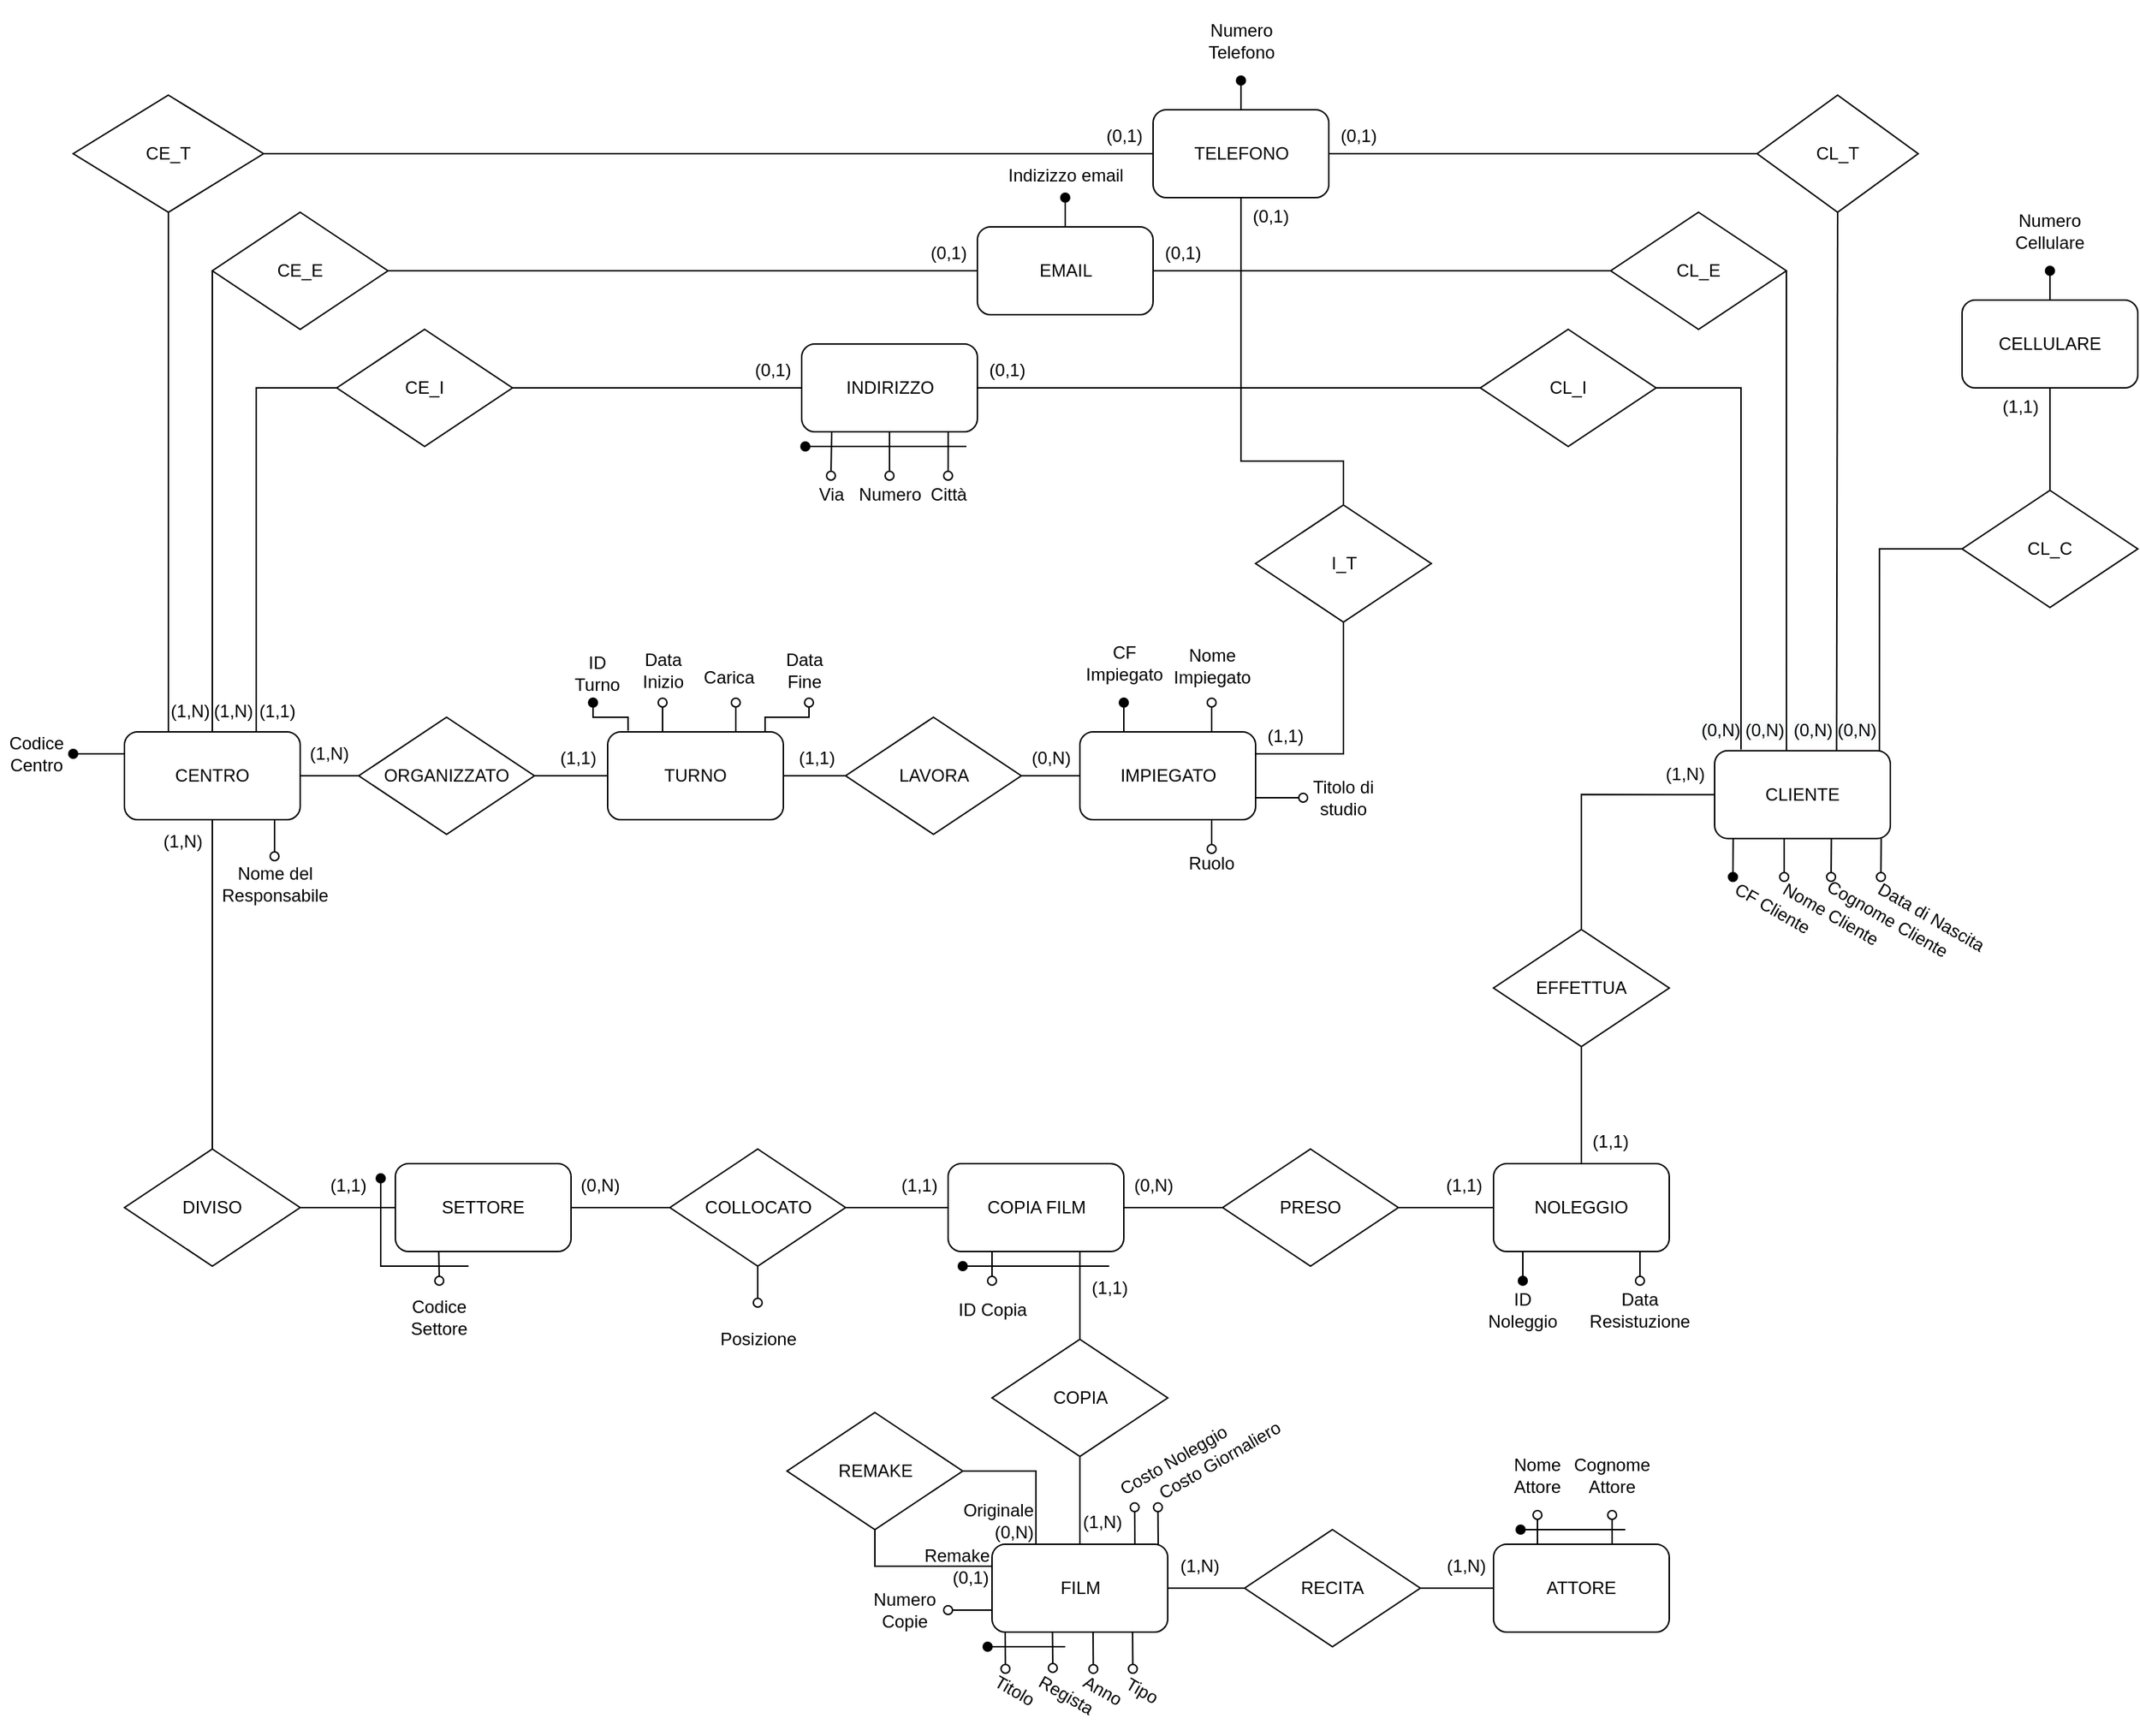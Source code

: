 <mxfile version="14.9.5" type="github">
  <diagram id="fKsL_EHjpqXyekMX0sga" name="Page-1">
    <mxGraphModel dx="599" dy="825" grid="1" gridSize="10" guides="1" tooltips="1" connect="1" arrows="1" fold="1" page="1" pageScale="1" pageWidth="827" pageHeight="1169" math="0" shadow="0">
      <root>
        <mxCell id="0" />
        <mxCell id="1" parent="0" />
        <mxCell id="8RtSeTxi8FzCTflUy7ZF-2" style="edgeStyle=orthogonalEdgeStyle;rounded=0;orthogonalLoop=1;jettySize=auto;html=1;startArrow=none;startFill=0;endArrow=none;endFill=0;targetPerimeterSpacing=0;" parent="1" source="8RtSeTxi8FzCTflUy7ZF-31" target="8RtSeTxi8FzCTflUy7ZF-4" edge="1">
          <mxGeometry relative="1" as="geometry" />
        </mxCell>
        <mxCell id="8RtSeTxi8FzCTflUy7ZF-3" style="edgeStyle=orthogonalEdgeStyle;rounded=0;orthogonalLoop=1;jettySize=auto;html=1;entryX=0;entryY=0.5;entryDx=0;entryDy=0;startArrow=none;startFill=0;endArrow=none;endFill=0;targetPerimeterSpacing=0;" parent="1" source="8RtSeTxi8FzCTflUy7ZF-4" target="8RtSeTxi8FzCTflUy7ZF-88" edge="1">
          <mxGeometry relative="1" as="geometry" />
        </mxCell>
        <mxCell id="8RtSeTxi8FzCTflUy7ZF-4" value="LAVORA" style="rhombus;whiteSpace=wrap;html=1;" parent="1" vertex="1">
          <mxGeometry x="1427.5" y="530" width="120" height="80" as="geometry" />
        </mxCell>
        <mxCell id="8RtSeTxi8FzCTflUy7ZF-5" style="edgeStyle=orthogonalEdgeStyle;rounded=0;orthogonalLoop=1;jettySize=auto;html=1;entryX=1;entryY=0.5;entryDx=0;entryDy=0;startArrow=none;startFill=0;endArrow=none;endFill=0;targetPerimeterSpacing=0;exitX=0;exitY=0.5;exitDx=0;exitDy=0;" parent="1" source="8RtSeTxi8FzCTflUy7ZF-6" target="8RtSeTxi8FzCTflUy7ZF-15" edge="1">
          <mxGeometry relative="1" as="geometry" />
        </mxCell>
        <mxCell id="8RtSeTxi8FzCTflUy7ZF-6" value="ORGANIZZATO" style="rhombus;whiteSpace=wrap;html=1;" parent="1" vertex="1">
          <mxGeometry x="1095" y="530" width="120" height="80" as="geometry" />
        </mxCell>
        <mxCell id="8RtSeTxi8FzCTflUy7ZF-7" style="edgeStyle=orthogonalEdgeStyle;rounded=0;orthogonalLoop=1;jettySize=auto;html=1;entryX=1;entryY=0.5;entryDx=0;entryDy=0;startArrow=none;startFill=0;endArrow=none;endFill=0;targetPerimeterSpacing=0;exitX=0;exitY=0.5;exitDx=0;exitDy=0;" parent="1" source="8RtSeTxi8FzCTflUy7ZF-31" target="8RtSeTxi8FzCTflUy7ZF-6" edge="1">
          <mxGeometry relative="1" as="geometry">
            <mxPoint x="1335" y="570" as="sourcePoint" />
            <mxPoint x="1255" y="569.64" as="targetPoint" />
          </mxGeometry>
        </mxCell>
        <mxCell id="8RtSeTxi8FzCTflUy7ZF-11" style="edgeStyle=orthogonalEdgeStyle;rounded=0;orthogonalLoop=1;jettySize=auto;html=1;entryX=0.5;entryY=1;entryDx=0;entryDy=0;endArrow=none;endFill=0;" parent="1" source="8RtSeTxi8FzCTflUy7ZF-13" target="8RtSeTxi8FzCTflUy7ZF-15" edge="1">
          <mxGeometry relative="1" as="geometry" />
        </mxCell>
        <mxCell id="8RtSeTxi8FzCTflUy7ZF-12" style="edgeStyle=orthogonalEdgeStyle;rounded=0;orthogonalLoop=1;jettySize=auto;html=1;entryX=0;entryY=0.5;entryDx=0;entryDy=0;endArrow=none;endFill=0;" parent="1" source="8RtSeTxi8FzCTflUy7ZF-13" target="8RtSeTxi8FzCTflUy7ZF-47" edge="1">
          <mxGeometry relative="1" as="geometry" />
        </mxCell>
        <mxCell id="8RtSeTxi8FzCTflUy7ZF-13" value="DIVISO" style="rhombus;whiteSpace=wrap;html=1;" parent="1" vertex="1">
          <mxGeometry x="935" y="825" width="120" height="80" as="geometry" />
        </mxCell>
        <mxCell id="8RtSeTxi8FzCTflUy7ZF-43" style="edgeStyle=orthogonalEdgeStyle;rounded=0;orthogonalLoop=1;jettySize=auto;html=1;entryX=1;entryY=0.5;entryDx=0;entryDy=0;endArrow=none;endFill=0;exitX=0;exitY=0.5;exitDx=0;exitDy=0;" parent="1" source="8RtSeTxi8FzCTflUy7ZF-69" target="8RtSeTxi8FzCTflUy7ZF-47" edge="1">
          <mxGeometry relative="1" as="geometry" />
        </mxCell>
        <mxCell id="8RtSeTxi8FzCTflUy7ZF-44" style="edgeStyle=orthogonalEdgeStyle;rounded=0;orthogonalLoop=1;jettySize=auto;html=1;entryX=0;entryY=0.5;entryDx=0;entryDy=0;endArrow=none;endFill=0;exitX=1;exitY=0.5;exitDx=0;exitDy=0;" parent="1" source="8RtSeTxi8FzCTflUy7ZF-69" target="8RtSeTxi8FzCTflUy7ZF-61" edge="1">
          <mxGeometry relative="1" as="geometry" />
        </mxCell>
        <mxCell id="8RtSeTxi8FzCTflUy7ZF-45" value="" style="group" parent="1" vertex="1" connectable="0">
          <mxGeometry x="1067.5" y="835" width="212.5" height="130" as="geometry" />
        </mxCell>
        <mxCell id="8RtSeTxi8FzCTflUy7ZF-46" value="" style="group" parent="8RtSeTxi8FzCTflUy7ZF-45" vertex="1" connectable="0">
          <mxGeometry width="172.5" height="130" as="geometry" />
        </mxCell>
        <mxCell id="8RtSeTxi8FzCTflUy7ZF-47" value="SETTORE" style="rounded=1;whiteSpace=wrap;html=1;" parent="8RtSeTxi8FzCTflUy7ZF-46" vertex="1">
          <mxGeometry x="52.5" width="120" height="60" as="geometry" />
        </mxCell>
        <mxCell id="8RtSeTxi8FzCTflUy7ZF-48" value="Codice&lt;br&gt;Settore" style="text;html=1;strokeColor=none;fillColor=none;align=center;verticalAlign=middle;whiteSpace=wrap;rounded=0;rotation=0;" parent="8RtSeTxi8FzCTflUy7ZF-46" vertex="1">
          <mxGeometry x="52.5" y="80" width="60" height="50" as="geometry" />
        </mxCell>
        <mxCell id="8RtSeTxi8FzCTflUy7ZF-49" style="rounded=0;orthogonalLoop=1;jettySize=auto;html=1;startArrow=oval;startFill=0;endArrow=none;endFill=0;exitX=0.5;exitY=0;exitDx=0;exitDy=0;entryX=0.25;entryY=0;entryDx=0;entryDy=0;sourcePerimeterSpacing=0;" parent="8RtSeTxi8FzCTflUy7ZF-46" source="8RtSeTxi8FzCTflUy7ZF-48" edge="1">
          <mxGeometry relative="1" as="geometry">
            <mxPoint x="82.16" y="80" as="sourcePoint" />
            <mxPoint x="82.16" y="60" as="targetPoint" />
          </mxGeometry>
        </mxCell>
        <mxCell id="8RtSeTxi8FzCTflUy7ZF-50" style="rounded=0;orthogonalLoop=1;jettySize=auto;html=1;startArrow=oval;startFill=1;endArrow=none;endFill=0;edgeStyle=orthogonalEdgeStyle;" parent="8RtSeTxi8FzCTflUy7ZF-46" edge="1">
          <mxGeometry relative="1" as="geometry">
            <mxPoint x="102.5" y="70" as="targetPoint" />
            <mxPoint x="42.5" y="10" as="sourcePoint" />
            <Array as="points">
              <mxPoint x="42.5" y="70" />
              <mxPoint x="102.5" y="70" />
            </Array>
          </mxGeometry>
        </mxCell>
        <mxCell id="8RtSeTxi8FzCTflUy7ZF-51" value="(1,1)" style="text;html=1;strokeColor=none;fillColor=none;align=center;verticalAlign=middle;whiteSpace=wrap;rounded=0;" parent="8RtSeTxi8FzCTflUy7ZF-46" vertex="1">
          <mxGeometry width="40" height="30" as="geometry" />
        </mxCell>
        <mxCell id="8RtSeTxi8FzCTflUy7ZF-52" value="(0,N)" style="text;html=1;strokeColor=none;fillColor=none;align=center;verticalAlign=middle;whiteSpace=wrap;rounded=0;" parent="8RtSeTxi8FzCTflUy7ZF-45" vertex="1">
          <mxGeometry x="172.5" width="40" height="30" as="geometry" />
        </mxCell>
        <mxCell id="8RtSeTxi8FzCTflUy7ZF-53" style="edgeStyle=orthogonalEdgeStyle;rounded=0;orthogonalLoop=1;jettySize=auto;html=1;entryX=0.5;entryY=1;entryDx=0;entryDy=0;startArrow=none;startFill=0;endArrow=none;endFill=0;exitX=0.5;exitY=0;exitDx=0;exitDy=0;" parent="1" source="8RtSeTxi8FzCTflUy7ZF-98" target="8RtSeTxi8FzCTflUy7ZF-55" edge="1">
          <mxGeometry relative="1" as="geometry" />
        </mxCell>
        <mxCell id="8RtSeTxi8FzCTflUy7ZF-54" style="edgeStyle=orthogonalEdgeStyle;rounded=0;orthogonalLoop=1;jettySize=auto;html=1;entryX=0.75;entryY=1;entryDx=0;entryDy=0;startArrow=none;startFill=0;endArrow=none;endFill=0;exitX=0.5;exitY=0;exitDx=0;exitDy=0;" parent="1" source="8RtSeTxi8FzCTflUy7ZF-55" target="8RtSeTxi8FzCTflUy7ZF-61" edge="1">
          <mxGeometry relative="1" as="geometry" />
        </mxCell>
        <mxCell id="8RtSeTxi8FzCTflUy7ZF-55" value="COPIA" style="rhombus;whiteSpace=wrap;html=1;" parent="1" vertex="1">
          <mxGeometry x="1527.5" y="955" width="120" height="80" as="geometry" />
        </mxCell>
        <mxCell id="8RtSeTxi8FzCTflUy7ZF-56" style="edgeStyle=orthogonalEdgeStyle;rounded=0;orthogonalLoop=1;jettySize=auto;html=1;entryX=0.25;entryY=0;entryDx=0;entryDy=0;startArrow=none;startFill=0;endArrow=none;endFill=0;exitX=1;exitY=0.5;exitDx=0;exitDy=0;" parent="1" source="8RtSeTxi8FzCTflUy7ZF-58" target="8RtSeTxi8FzCTflUy7ZF-98" edge="1">
          <mxGeometry relative="1" as="geometry" />
        </mxCell>
        <mxCell id="8RtSeTxi8FzCTflUy7ZF-57" style="edgeStyle=orthogonalEdgeStyle;rounded=0;orthogonalLoop=1;jettySize=auto;html=1;entryX=0;entryY=0.25;entryDx=0;entryDy=0;startArrow=none;startFill=0;endArrow=none;endFill=0;exitX=0.5;exitY=1;exitDx=0;exitDy=0;" parent="1" source="8RtSeTxi8FzCTflUy7ZF-58" target="8RtSeTxi8FzCTflUy7ZF-98" edge="1">
          <mxGeometry relative="1" as="geometry" />
        </mxCell>
        <mxCell id="8RtSeTxi8FzCTflUy7ZF-58" value="REMAKE" style="rhombus;whiteSpace=wrap;html=1;" parent="1" vertex="1">
          <mxGeometry x="1387.5" y="1005" width="120" height="80" as="geometry" />
        </mxCell>
        <mxCell id="8RtSeTxi8FzCTflUy7ZF-59" style="edgeStyle=orthogonalEdgeStyle;rounded=0;orthogonalLoop=1;jettySize=auto;html=1;entryX=1;entryY=0.5;entryDx=0;entryDy=0;endArrow=none;endFill=0;exitX=0;exitY=0.5;exitDx=0;exitDy=0;" parent="1" source="8RtSeTxi8FzCTflUy7ZF-75" target="8RtSeTxi8FzCTflUy7ZF-61" edge="1">
          <mxGeometry relative="1" as="geometry">
            <mxPoint x="1617.5" y="865" as="targetPoint" />
          </mxGeometry>
        </mxCell>
        <mxCell id="8RtSeTxi8FzCTflUy7ZF-60" value="" style="group" parent="1" vertex="1" connectable="0">
          <mxGeometry x="1457.5" y="835" width="200" height="120" as="geometry" />
        </mxCell>
        <mxCell id="8RtSeTxi8FzCTflUy7ZF-61" value="COPIA FILM" style="rounded=1;whiteSpace=wrap;html=1;" parent="8RtSeTxi8FzCTflUy7ZF-60" vertex="1">
          <mxGeometry x="40" width="120" height="60" as="geometry" />
        </mxCell>
        <mxCell id="8RtSeTxi8FzCTflUy7ZF-62" value="ID Copia" style="text;html=1;strokeColor=none;fillColor=none;align=center;verticalAlign=middle;whiteSpace=wrap;rounded=0;rotation=0;" parent="8RtSeTxi8FzCTflUy7ZF-60" vertex="1">
          <mxGeometry x="40" y="80" width="60" height="40" as="geometry" />
        </mxCell>
        <mxCell id="8RtSeTxi8FzCTflUy7ZF-63" style="rounded=0;orthogonalLoop=1;jettySize=auto;html=1;startArrow=oval;startFill=0;endArrow=none;endFill=0;exitX=0.5;exitY=0;exitDx=0;exitDy=0;sourcePerimeterSpacing=0;entryX=0.25;entryY=1;entryDx=0;entryDy=0;" parent="8RtSeTxi8FzCTflUy7ZF-60" source="8RtSeTxi8FzCTflUy7ZF-62" target="8RtSeTxi8FzCTflUy7ZF-61" edge="1">
          <mxGeometry relative="1" as="geometry">
            <mxPoint x="-190.34" y="280" as="sourcePoint" />
            <mxPoint x="100" y="70" as="targetPoint" />
          </mxGeometry>
        </mxCell>
        <mxCell id="8RtSeTxi8FzCTflUy7ZF-64" value="" style="endArrow=none;html=1;startArrow=oval;startFill=1;" parent="8RtSeTxi8FzCTflUy7ZF-60" edge="1">
          <mxGeometry width="50" height="50" relative="1" as="geometry">
            <mxPoint x="50" y="70" as="sourcePoint" />
            <mxPoint x="150" y="70" as="targetPoint" />
          </mxGeometry>
        </mxCell>
        <mxCell id="8RtSeTxi8FzCTflUy7ZF-65" value="(1,1)" style="text;html=1;strokeColor=none;fillColor=none;align=center;verticalAlign=middle;whiteSpace=wrap;rounded=0;" parent="8RtSeTxi8FzCTflUy7ZF-60" vertex="1">
          <mxGeometry x="130" y="70" width="40" height="30" as="geometry" />
        </mxCell>
        <mxCell id="8RtSeTxi8FzCTflUy7ZF-66" value="(1,1)" style="text;html=1;strokeColor=none;fillColor=none;align=center;verticalAlign=middle;whiteSpace=wrap;rounded=0;" parent="8RtSeTxi8FzCTflUy7ZF-60" vertex="1">
          <mxGeometry width="40" height="30" as="geometry" />
        </mxCell>
        <mxCell id="8RtSeTxi8FzCTflUy7ZF-67" value="(0,N)" style="text;html=1;strokeColor=none;fillColor=none;align=center;verticalAlign=middle;whiteSpace=wrap;rounded=0;" parent="8RtSeTxi8FzCTflUy7ZF-60" vertex="1">
          <mxGeometry x="160" width="40" height="30" as="geometry" />
        </mxCell>
        <mxCell id="8RtSeTxi8FzCTflUy7ZF-74" style="edgeStyle=none;rounded=0;orthogonalLoop=1;jettySize=auto;html=1;entryX=0;entryY=0.5;entryDx=0;entryDy=0;startArrow=none;startFill=0;endArrow=none;endFill=0;fillColor=#000000;exitX=1;exitY=0.5;exitDx=0;exitDy=0;" parent="1" source="8RtSeTxi8FzCTflUy7ZF-75" edge="1">
          <mxGeometry relative="1" as="geometry">
            <mxPoint x="1805" y="865" as="sourcePoint" />
            <mxPoint x="1870" y="865" as="targetPoint" />
          </mxGeometry>
        </mxCell>
        <mxCell id="8RtSeTxi8FzCTflUy7ZF-75" value="PRESO" style="rhombus;whiteSpace=wrap;html=1;" parent="1" vertex="1">
          <mxGeometry x="1685" y="825" width="120" height="80" as="geometry" />
        </mxCell>
        <mxCell id="8RtSeTxi8FzCTflUy7ZF-77" value="" style="group" parent="1" vertex="1" connectable="0">
          <mxGeometry x="1547.5" y="465" width="260" height="180" as="geometry" />
        </mxCell>
        <mxCell id="8RtSeTxi8FzCTflUy7ZF-78" value="(0,N)" style="text;html=1;strokeColor=none;fillColor=none;align=center;verticalAlign=middle;whiteSpace=wrap;rounded=0;" parent="8RtSeTxi8FzCTflUy7ZF-77" vertex="1">
          <mxGeometry y="80" width="40" height="25" as="geometry" />
        </mxCell>
        <mxCell id="8RtSeTxi8FzCTflUy7ZF-80" style="rounded=0;orthogonalLoop=1;jettySize=auto;html=1;entryX=0.75;entryY=0;entryDx=0;entryDy=0;startArrow=oval;startFill=1;endArrow=none;endFill=0;exitX=0.5;exitY=1;exitDx=0;exitDy=0;" parent="8RtSeTxi8FzCTflUy7ZF-77" source="8RtSeTxi8FzCTflUy7ZF-81" edge="1">
          <mxGeometry x="-73" as="geometry">
            <mxPoint x="70" y="75" as="targetPoint" />
          </mxGeometry>
        </mxCell>
        <mxCell id="8RtSeTxi8FzCTflUy7ZF-81" value="CF&lt;br&gt;Impiegato" style="text;html=1;strokeColor=none;fillColor=none;align=center;verticalAlign=middle;whiteSpace=wrap;rounded=0;labelPosition=center;verticalLabelPosition=middle;rotation=0;direction=east;" parent="8RtSeTxi8FzCTflUy7ZF-77" vertex="1">
          <mxGeometry x="40" width="60" height="55" as="geometry" />
        </mxCell>
        <mxCell id="8RtSeTxi8FzCTflUy7ZF-82" style="rounded=0;orthogonalLoop=1;jettySize=auto;html=1;startArrow=oval;startFill=0;endArrow=none;endFill=0;exitX=0.5;exitY=1;exitDx=0;exitDy=0;entryX=0.25;entryY=0;entryDx=0;entryDy=0;targetPerimeterSpacing=0;" parent="8RtSeTxi8FzCTflUy7ZF-77" source="8RtSeTxi8FzCTflUy7ZF-83" edge="1">
          <mxGeometry x="-73" as="geometry">
            <mxPoint x="145" y="-15.48" as="sourcePoint" />
            <mxPoint x="130" y="75" as="targetPoint" />
          </mxGeometry>
        </mxCell>
        <mxCell id="8RtSeTxi8FzCTflUy7ZF-83" value="Nome&lt;br&gt;Impiegato" style="text;html=1;strokeColor=none;fillColor=none;align=center;verticalAlign=middle;whiteSpace=wrap;rounded=0;rotation=0;" parent="8RtSeTxi8FzCTflUy7ZF-77" vertex="1">
          <mxGeometry x="100" y="5" width="60" height="50" as="geometry" />
        </mxCell>
        <mxCell id="8RtSeTxi8FzCTflUy7ZF-84" value="Titolo di&lt;br&gt;studio" style="text;html=1;strokeColor=none;fillColor=none;align=center;verticalAlign=middle;whiteSpace=wrap;rounded=0;rotation=0;" parent="8RtSeTxi8FzCTflUy7ZF-77" vertex="1">
          <mxGeometry x="192.5" y="100" width="55" height="40" as="geometry" />
        </mxCell>
        <mxCell id="8RtSeTxi8FzCTflUy7ZF-87" style="rounded=0;orthogonalLoop=1;jettySize=auto;html=1;startArrow=oval;startFill=0;endArrow=none;endFill=0;exitX=0;exitY=0.5;exitDx=0;exitDy=0;entryX=1;entryY=0.75;entryDx=0;entryDy=0;" parent="8RtSeTxi8FzCTflUy7ZF-77" source="8RtSeTxi8FzCTflUy7ZF-84" target="8RtSeTxi8FzCTflUy7ZF-88" edge="1">
          <mxGeometry x="-73" as="geometry">
            <mxPoint x="335" y="28" as="sourcePoint" />
            <mxPoint x="160" y="90" as="targetPoint" />
          </mxGeometry>
        </mxCell>
        <mxCell id="8RtSeTxi8FzCTflUy7ZF-88" value="IMPIEGATO" style="rounded=1;whiteSpace=wrap;html=1;" parent="8RtSeTxi8FzCTflUy7ZF-77" vertex="1">
          <mxGeometry x="40" y="75" width="120" height="60" as="geometry" />
        </mxCell>
        <mxCell id="8RtSeTxi8FzCTflUy7ZF-89" value="Ruolo" style="text;html=1;strokeColor=none;fillColor=none;align=center;verticalAlign=middle;whiteSpace=wrap;rounded=0;rotation=0;" parent="8RtSeTxi8FzCTflUy7ZF-77" vertex="1">
          <mxGeometry x="113.75" y="150" width="32.5" height="30" as="geometry" />
        </mxCell>
        <mxCell id="8RtSeTxi8FzCTflUy7ZF-90" style="rounded=0;orthogonalLoop=1;jettySize=auto;html=1;startArrow=none;startFill=0;endArrow=oval;endFill=0;exitX=0.5;exitY=1;exitDx=0;exitDy=0;entryX=0.25;entryY=0;entryDx=0;entryDy=0;targetPerimeterSpacing=0;" parent="8RtSeTxi8FzCTflUy7ZF-77" edge="1">
          <mxGeometry x="-73" y="80" as="geometry">
            <mxPoint x="130" y="135" as="sourcePoint" />
            <mxPoint x="130" y="155" as="targetPoint" />
          </mxGeometry>
        </mxCell>
        <mxCell id="8RtSeTxi8FzCTflUy7ZF-160" style="edgeStyle=orthogonalEdgeStyle;rounded=0;orthogonalLoop=1;jettySize=auto;html=1;entryX=0;entryY=0.5;entryDx=0;entryDy=0;endArrow=none;endFill=0;" parent="1" source="8RtSeTxi8FzCTflUy7ZF-98" target="8RtSeTxi8FzCTflUy7ZF-159" edge="1">
          <mxGeometry relative="1" as="geometry" />
        </mxCell>
        <mxCell id="8RtSeTxi8FzCTflUy7ZF-98" value="FILM" style="rounded=1;whiteSpace=wrap;html=1;" parent="1" vertex="1">
          <mxGeometry x="1527.5" y="1095" width="120" height="60" as="geometry" />
        </mxCell>
        <mxCell id="8RtSeTxi8FzCTflUy7ZF-99" value="(1,N)" style="text;html=1;strokeColor=none;fillColor=none;align=center;verticalAlign=middle;whiteSpace=wrap;rounded=0;" parent="1" vertex="1">
          <mxGeometry x="1587.5" y="1065" width="30" height="30" as="geometry" />
        </mxCell>
        <mxCell id="8RtSeTxi8FzCTflUy7ZF-100" value="" style="group;align=right;" parent="1" vertex="1" connectable="0">
          <mxGeometry x="1467.5" y="1095" width="60" height="30" as="geometry" />
        </mxCell>
        <mxCell id="8RtSeTxi8FzCTflUy7ZF-101" value="Remake" style="text;html=1;strokeColor=none;fillColor=none;align=right;verticalAlign=middle;whiteSpace=wrap;rounded=0;spacing=2;horizontal=1;spacingTop=0;" parent="8RtSeTxi8FzCTflUy7ZF-100" vertex="1">
          <mxGeometry width="60" height="15" as="geometry" />
        </mxCell>
        <mxCell id="8RtSeTxi8FzCTflUy7ZF-102" value="(0,1)" style="text;html=1;strokeColor=none;fillColor=none;align=center;verticalAlign=middle;whiteSpace=wrap;rounded=0;" parent="8RtSeTxi8FzCTflUy7ZF-100" vertex="1">
          <mxGeometry x="30" y="15" width="30" height="15" as="geometry" />
        </mxCell>
        <mxCell id="8RtSeTxi8FzCTflUy7ZF-103" value="Originale&lt;br&gt;(0,N)" style="text;html=1;strokeColor=none;fillColor=none;align=right;verticalAlign=middle;whiteSpace=wrap;rounded=0;spacing=2;horizontal=1;spacingTop=0;" parent="1" vertex="1">
          <mxGeometry x="1497.5" y="1062.5" width="60" height="32.5" as="geometry" />
        </mxCell>
        <mxCell id="8RtSeTxi8FzCTflUy7ZF-104" value="Titolo" style="text;html=1;strokeColor=none;fillColor=none;align=center;verticalAlign=middle;whiteSpace=wrap;rounded=0;rotation=30;" parent="1" vertex="1">
          <mxGeometry x="1517.5" y="1185" width="50" height="20" as="geometry" />
        </mxCell>
        <mxCell id="8RtSeTxi8FzCTflUy7ZF-105" style="rounded=0;orthogonalLoop=1;jettySize=auto;html=1;startArrow=oval;startFill=0;endArrow=none;endFill=0;exitX=0.25;exitY=0;exitDx=0;exitDy=0;sourcePerimeterSpacing=0;edgeStyle=orthogonalEdgeStyle;entryX=0.075;entryY=0.998;entryDx=0;entryDy=0;entryPerimeter=0;" parent="1" source="8RtSeTxi8FzCTflUy7ZF-104" target="8RtSeTxi8FzCTflUy7ZF-98" edge="1">
          <mxGeometry x="-510" y="-75" as="geometry">
            <mxPoint x="-439.97" y="103.17" as="sourcePoint" />
            <mxPoint x="-440" y="78.66" as="targetPoint" />
          </mxGeometry>
        </mxCell>
        <mxCell id="8RtSeTxi8FzCTflUy7ZF-106" style="rounded=0;orthogonalLoop=1;jettySize=auto;html=1;startArrow=oval;startFill=0;endArrow=none;endFill=0;exitX=0.25;exitY=0;exitDx=0;exitDy=0;sourcePerimeterSpacing=0;edgeStyle=orthogonalEdgeStyle;entryX=0.344;entryY=1.007;entryDx=0;entryDy=0;entryPerimeter=0;" parent="1" target="8RtSeTxi8FzCTflUy7ZF-98" edge="1">
          <mxGeometry x="-510" y="-75" as="geometry">
            <mxPoint x="1569.015" y="1179.514" as="sourcePoint" />
            <mxPoint x="-410" y="78.66" as="targetPoint" />
          </mxGeometry>
        </mxCell>
        <mxCell id="8RtSeTxi8FzCTflUy7ZF-107" value="" style="endArrow=none;html=1;startArrow=oval;startFill=1;" parent="1" edge="1">
          <mxGeometry x="-510" y="-75" width="50" height="50" as="geometry">
            <mxPoint x="1524.5" y="1165" as="sourcePoint" />
            <mxPoint x="1577.5" y="1165" as="targetPoint" />
          </mxGeometry>
        </mxCell>
        <mxCell id="8RtSeTxi8FzCTflUy7ZF-108" value="Anno" style="text;html=1;strokeColor=none;fillColor=none;align=center;verticalAlign=middle;whiteSpace=wrap;rounded=0;rotation=30;" parent="1" vertex="1">
          <mxGeometry x="1577.5" y="1185.12" width="50" height="20" as="geometry" />
        </mxCell>
        <mxCell id="8RtSeTxi8FzCTflUy7ZF-109" style="rounded=0;orthogonalLoop=1;jettySize=auto;html=1;startArrow=oval;startFill=0;endArrow=none;endFill=0;exitX=0.25;exitY=0;exitDx=0;exitDy=0;sourcePerimeterSpacing=0;edgeStyle=orthogonalEdgeStyle;entryX=0.075;entryY=0.998;entryDx=0;entryDy=0;entryPerimeter=0;" parent="1" source="8RtSeTxi8FzCTflUy7ZF-108" edge="1">
          <mxGeometry x="-510" y="-75" as="geometry">
            <mxPoint x="-379.97" y="103.29" as="sourcePoint" />
            <mxPoint x="1596.5" y="1155" as="targetPoint" />
          </mxGeometry>
        </mxCell>
        <mxCell id="8RtSeTxi8FzCTflUy7ZF-110" value="Tipo" style="text;html=1;strokeColor=none;fillColor=none;align=center;verticalAlign=middle;whiteSpace=wrap;rounded=0;rotation=30;" parent="1" vertex="1">
          <mxGeometry x="1604.5" y="1185" width="50" height="20" as="geometry" />
        </mxCell>
        <mxCell id="8RtSeTxi8FzCTflUy7ZF-111" style="rounded=0;orthogonalLoop=1;jettySize=auto;html=1;startArrow=oval;startFill=0;endArrow=none;endFill=0;exitX=0.25;exitY=0;exitDx=0;exitDy=0;sourcePerimeterSpacing=0;edgeStyle=orthogonalEdgeStyle;entryX=0.075;entryY=0.998;entryDx=0;entryDy=0;entryPerimeter=0;" parent="1" source="8RtSeTxi8FzCTflUy7ZF-110" edge="1">
          <mxGeometry x="-510" y="-75" as="geometry">
            <mxPoint x="-352.97" y="103.17" as="sourcePoint" />
            <mxPoint x="1623.5" y="1154.88" as="targetPoint" />
          </mxGeometry>
        </mxCell>
        <mxCell id="8RtSeTxi8FzCTflUy7ZF-112" value="(1,N)" style="text;html=1;strokeColor=none;fillColor=none;align=center;verticalAlign=middle;whiteSpace=wrap;rounded=0;" parent="1" vertex="1">
          <mxGeometry x="1657.5" y="1100" width="23" height="20" as="geometry" />
        </mxCell>
        <mxCell id="8RtSeTxi8FzCTflUy7ZF-113" value="Costo Noleggio" style="text;html=1;strokeColor=none;fillColor=none;align=center;verticalAlign=middle;whiteSpace=wrap;rounded=0;rotation=330;" parent="1" vertex="1">
          <mxGeometry x="1607.5" y="1027.5" width="87" height="20" as="geometry" />
        </mxCell>
        <mxCell id="8RtSeTxi8FzCTflUy7ZF-114" value="Costo Giornaliero" style="text;html=1;strokeColor=none;fillColor=none;align=center;verticalAlign=middle;whiteSpace=wrap;rounded=0;rotation=330;" parent="1" vertex="1">
          <mxGeometry x="1627.5" y="1027.5" width="110" height="20" as="geometry" />
        </mxCell>
        <mxCell id="8RtSeTxi8FzCTflUy7ZF-115" style="rounded=0;orthogonalLoop=1;jettySize=auto;html=1;startArrow=none;startFill=0;endArrow=oval;endFill=0;exitX=0.25;exitY=0;exitDx=0;exitDy=0;sourcePerimeterSpacing=0;edgeStyle=orthogonalEdgeStyle;entryX=0.075;entryY=0.998;entryDx=0;entryDy=0;entryPerimeter=0;" parent="1" edge="1">
          <mxGeometry x="-510" y="-75" as="geometry">
            <mxPoint x="1625.075" y="1095.0" as="sourcePoint" />
            <mxPoint x="1624.9" y="1069.79" as="targetPoint" />
          </mxGeometry>
        </mxCell>
        <mxCell id="8RtSeTxi8FzCTflUy7ZF-116" style="rounded=0;orthogonalLoop=1;jettySize=auto;html=1;startArrow=none;startFill=0;endArrow=oval;endFill=0;exitX=0.25;exitY=0;exitDx=0;exitDy=0;sourcePerimeterSpacing=0;edgeStyle=orthogonalEdgeStyle;entryX=0.075;entryY=0.998;entryDx=0;entryDy=0;entryPerimeter=0;" parent="1" edge="1">
          <mxGeometry x="-510" y="-75" as="geometry">
            <mxPoint x="1640.975" y="1095.0" as="sourcePoint" />
            <mxPoint x="1640.8" y="1069.79" as="targetPoint" />
          </mxGeometry>
        </mxCell>
        <mxCell id="8RtSeTxi8FzCTflUy7ZF-119" value="TELEFONO" style="rounded=1;whiteSpace=wrap;html=1;" parent="1" vertex="1">
          <mxGeometry x="1637.5" y="115" width="120" height="60" as="geometry" />
        </mxCell>
        <mxCell id="8RtSeTxi8FzCTflUy7ZF-123" style="edgeStyle=none;rounded=0;orthogonalLoop=1;jettySize=auto;html=1;entryX=0.5;entryY=0;entryDx=0;entryDy=0;startArrow=none;startFill=0;endArrow=none;endFill=0;fillColor=#000000;exitX=0.5;exitY=1;exitDx=0;exitDy=0;" parent="1" source="8RtSeTxi8FzCTflUy7ZF-125" target="8RtSeTxi8FzCTflUy7ZF-127" edge="1">
          <mxGeometry relative="1" as="geometry" />
        </mxCell>
        <mxCell id="8RtSeTxi8FzCTflUy7ZF-124" style="edgeStyle=orthogonalEdgeStyle;rounded=0;orthogonalLoop=1;jettySize=auto;html=1;startArrow=none;startFill=0;endArrow=none;endFill=0;fillColor=#000000;exitX=0.5;exitY=0;exitDx=0;exitDy=0;entryX=1;entryY=1;entryDx=0;entryDy=0;" parent="1" source="8RtSeTxi8FzCTflUy7ZF-125" target="8RtSeTxi8FzCTflUy7ZF-136" edge="1">
          <mxGeometry relative="1" as="geometry">
            <mxPoint x="2020" y="583" as="targetPoint" />
            <Array as="points">
              <mxPoint x="1930" y="583" />
            </Array>
          </mxGeometry>
        </mxCell>
        <mxCell id="8RtSeTxi8FzCTflUy7ZF-125" value="EFFETTUA" style="rhombus;whiteSpace=wrap;html=1;" parent="1" vertex="1">
          <mxGeometry x="1870" y="675" width="120" height="80" as="geometry" />
        </mxCell>
        <mxCell id="8RtSeTxi8FzCTflUy7ZF-126" value="" style="group" parent="1" vertex="1" connectable="0">
          <mxGeometry x="1830" y="805" width="170" height="150" as="geometry" />
        </mxCell>
        <mxCell id="8RtSeTxi8FzCTflUy7ZF-127" value="NOLEGGIO" style="rounded=1;whiteSpace=wrap;html=1;" parent="8RtSeTxi8FzCTflUy7ZF-126" vertex="1">
          <mxGeometry x="40" y="30.0" width="120" height="60" as="geometry" />
        </mxCell>
        <mxCell id="8RtSeTxi8FzCTflUy7ZF-128" value="Data Resistuzione" style="text;html=1;strokeColor=none;fillColor=none;align=center;verticalAlign=middle;whiteSpace=wrap;rounded=0;rotation=0;" parent="8RtSeTxi8FzCTflUy7ZF-126" vertex="1">
          <mxGeometry x="110" y="110" width="60" height="40" as="geometry" />
        </mxCell>
        <mxCell id="8RtSeTxi8FzCTflUy7ZF-129" style="rounded=0;orthogonalLoop=1;jettySize=auto;html=1;startArrow=oval;startFill=0;endArrow=none;endFill=0;exitX=0.5;exitY=0;exitDx=0;exitDy=0;entryX=0.75;entryY=1;entryDx=0;entryDy=0;sourcePerimeterSpacing=0;" parent="8RtSeTxi8FzCTflUy7ZF-126" source="8RtSeTxi8FzCTflUy7ZF-128" edge="1">
          <mxGeometry relative="1" as="geometry">
            <mxPoint x="-2425.34" y="520" as="sourcePoint" />
            <mxPoint x="140" y="90" as="targetPoint" />
          </mxGeometry>
        </mxCell>
        <mxCell id="8RtSeTxi8FzCTflUy7ZF-130" value="(1,1)" style="text;html=1;strokeColor=none;fillColor=none;align=center;verticalAlign=middle;whiteSpace=wrap;rounded=0;" parent="8RtSeTxi8FzCTflUy7ZF-126" vertex="1">
          <mxGeometry x="100" width="40" height="30" as="geometry" />
        </mxCell>
        <mxCell id="8RtSeTxi8FzCTflUy7ZF-131" value="ID Noleggio" style="text;html=1;strokeColor=none;fillColor=none;align=center;verticalAlign=middle;whiteSpace=wrap;rounded=0;rotation=0;" parent="8RtSeTxi8FzCTflUy7ZF-126" vertex="1">
          <mxGeometry x="30" y="110" width="60" height="40" as="geometry" />
        </mxCell>
        <mxCell id="8RtSeTxi8FzCTflUy7ZF-132" style="rounded=0;orthogonalLoop=1;jettySize=auto;html=1;startArrow=oval;startFill=1;endArrow=none;endFill=0;exitX=0.5;exitY=0;exitDx=0;exitDy=0;sourcePerimeterSpacing=0;entryX=0.25;entryY=1;entryDx=0;entryDy=0;" parent="8RtSeTxi8FzCTflUy7ZF-126" source="8RtSeTxi8FzCTflUy7ZF-131" edge="1">
          <mxGeometry relative="1" as="geometry">
            <mxPoint x="-2177.84" y="500" as="sourcePoint" />
            <mxPoint x="60" y="90" as="targetPoint" />
          </mxGeometry>
        </mxCell>
        <mxCell id="8RtSeTxi8FzCTflUy7ZF-133" value="(1,1)" style="text;html=1;strokeColor=none;fillColor=none;align=center;verticalAlign=middle;whiteSpace=wrap;rounded=0;" parent="8RtSeTxi8FzCTflUy7ZF-126" vertex="1">
          <mxGeometry y="30" width="40" height="30" as="geometry" />
        </mxCell>
        <mxCell id="8RtSeTxi8FzCTflUy7ZF-134" value="" style="group" parent="1" vertex="1" connectable="0">
          <mxGeometry x="1981" y="464.996" width="239.34" height="240.225" as="geometry" />
        </mxCell>
        <mxCell id="8RtSeTxi8FzCTflUy7ZF-135" value="CLIENTE" style="rounded=1;whiteSpace=wrap;html=1;" parent="8RtSeTxi8FzCTflUy7ZF-134" vertex="1">
          <mxGeometry x="40" y="87.834" width="120" height="60" as="geometry" />
        </mxCell>
        <mxCell id="8RtSeTxi8FzCTflUy7ZF-136" value="(1,N)" style="text;html=1;strokeColor=none;fillColor=none;align=center;verticalAlign=middle;whiteSpace=wrap;rounded=0;" parent="8RtSeTxi8FzCTflUy7ZF-134" vertex="1">
          <mxGeometry y="90" width="40" height="27.83" as="geometry" />
        </mxCell>
        <mxCell id="8RtSeTxi8FzCTflUy7ZF-145" value="CF Cliente" style="text;html=1;strokeColor=none;fillColor=none;align=center;verticalAlign=middle;whiteSpace=wrap;rounded=0;rotation=30;" parent="8RtSeTxi8FzCTflUy7ZF-134" vertex="1">
          <mxGeometry x="38.13" y="182.43" width="83.45" height="26.76" as="geometry" />
        </mxCell>
        <mxCell id="8RtSeTxi8FzCTflUy7ZF-146" style="rounded=0;orthogonalLoop=1;jettySize=auto;html=1;startArrow=none;startFill=0;endArrow=oval;endFill=1;sourcePerimeterSpacing=0;edgeStyle=orthogonalEdgeStyle;entryX=0.105;entryY=0.004;entryDx=0;entryDy=0;entryPerimeter=0;exitX=0;exitY=1;exitDx=0;exitDy=0;" parent="8RtSeTxi8FzCTflUy7ZF-134" edge="1">
          <mxGeometry relative="1" as="geometry">
            <mxPoint x="52.694" y="147.834" as="sourcePoint" />
            <mxPoint x="52.5" y="174.104" as="targetPoint" />
          </mxGeometry>
        </mxCell>
        <mxCell id="8RtSeTxi8FzCTflUy7ZF-147" value="Nome Cliente" style="text;html=1;strokeColor=none;fillColor=none;align=center;verticalAlign=middle;whiteSpace=wrap;rounded=0;rotation=30;spacingLeft=2;spacingTop=0;" parent="8RtSeTxi8FzCTflUy7ZF-134" vertex="1">
          <mxGeometry x="66.49" y="187.73" width="104.82" height="22.57" as="geometry" />
        </mxCell>
        <mxCell id="8RtSeTxi8FzCTflUy7ZF-148" style="rounded=0;orthogonalLoop=1;jettySize=auto;html=1;startArrow=none;startFill=0;endArrow=oval;endFill=0;sourcePerimeterSpacing=0;edgeStyle=orthogonalEdgeStyle;entryX=0.105;entryY=0.004;entryDx=0;entryDy=0;entryPerimeter=0;exitX=0;exitY=1;exitDx=0;exitDy=0;" parent="8RtSeTxi8FzCTflUy7ZF-134" edge="1">
          <mxGeometry relative="1" as="geometry">
            <mxPoint x="87.5" y="147.834" as="sourcePoint" />
            <mxPoint x="87.5" y="174.104" as="targetPoint" />
          </mxGeometry>
        </mxCell>
        <mxCell id="8RtSeTxi8FzCTflUy7ZF-149" value="Cognome Cliente" style="text;html=1;strokeColor=none;fillColor=none;align=center;verticalAlign=middle;whiteSpace=wrap;rounded=0;rotation=30;" parent="8RtSeTxi8FzCTflUy7ZF-134" vertex="1">
          <mxGeometry x="103.02" y="196.24" width="110" height="13.65" as="geometry" />
        </mxCell>
        <mxCell id="8RtSeTxi8FzCTflUy7ZF-150" style="rounded=0;orthogonalLoop=1;jettySize=auto;html=1;startArrow=none;startFill=0;endArrow=oval;endFill=0;sourcePerimeterSpacing=0;edgeStyle=orthogonalEdgeStyle;entryX=0.105;entryY=0.004;entryDx=0;entryDy=0;entryPerimeter=0;exitX=0;exitY=1;exitDx=0;exitDy=0;" parent="8RtSeTxi8FzCTflUy7ZF-134" edge="1">
          <mxGeometry relative="1" as="geometry">
            <mxPoint x="119.724" y="147.834" as="sourcePoint" />
            <mxPoint x="119.53" y="174.104" as="targetPoint" />
          </mxGeometry>
        </mxCell>
        <mxCell id="8RtSeTxi8FzCTflUy7ZF-151" value="Data di Nascita" style="text;html=1;strokeColor=none;fillColor=none;align=center;verticalAlign=middle;whiteSpace=wrap;rounded=0;rotation=30;" parent="8RtSeTxi8FzCTflUy7ZF-134" vertex="1">
          <mxGeometry x="137.23" y="189.78" width="102.11" height="23.87" as="geometry" />
        </mxCell>
        <mxCell id="8RtSeTxi8FzCTflUy7ZF-152" style="rounded=0;orthogonalLoop=1;jettySize=auto;html=1;startArrow=none;startFill=0;endArrow=oval;endFill=0;sourcePerimeterSpacing=0;edgeStyle=orthogonalEdgeStyle;entryX=0.105;entryY=0.004;entryDx=0;entryDy=0;entryPerimeter=0;exitX=0;exitY=1;exitDx=0;exitDy=0;" parent="8RtSeTxi8FzCTflUy7ZF-134" edge="1">
          <mxGeometry relative="1" as="geometry">
            <mxPoint x="153.764" y="147.834" as="sourcePoint" />
            <mxPoint x="153.57" y="174.104" as="targetPoint" />
          </mxGeometry>
        </mxCell>
        <mxCell id="k6O6tBiYiDpDB8z57q2e-50" value="&lt;span style=&quot;color: rgb(0, 0, 0); font-family: helvetica; font-size: 12px; font-style: normal; font-weight: normal; letter-spacing: normal; text-align: center; text-indent: 0px; text-transform: none; word-spacing: 0px; background-color: rgb(248, 249, 250); text-decoration: none; display: inline; float: none;&quot;&gt;(0,N)&lt;/span&gt;" style="text;whiteSpace=wrap;html=1;" parent="8RtSeTxi8FzCTflUy7ZF-134" vertex="1">
          <mxGeometry x="29" y="60.004" width="30" height="20" as="geometry" />
        </mxCell>
        <mxCell id="k6O6tBiYiDpDB8z57q2e-51" value="&lt;span style=&quot;color: rgb(0, 0, 0); font-family: helvetica; font-size: 12px; font-style: normal; font-weight: normal; letter-spacing: normal; text-align: center; text-indent: 0px; text-transform: none; word-spacing: 0px; background-color: rgb(248, 249, 250); text-decoration: none; display: inline; float: none;&quot;&gt;(0,N)&lt;/span&gt;" style="text;whiteSpace=wrap;html=1;" parent="8RtSeTxi8FzCTflUy7ZF-134" vertex="1">
          <mxGeometry x="59" y="60.004" width="30" height="20" as="geometry" />
        </mxCell>
        <mxCell id="k6O6tBiYiDpDB8z57q2e-52" value="&lt;span style=&quot;color: rgb(0, 0, 0); font-family: helvetica; font-size: 12px; font-style: normal; font-weight: normal; letter-spacing: normal; text-align: center; text-indent: 0px; text-transform: none; word-spacing: 0px; background-color: rgb(248, 249, 250); text-decoration: none; display: inline; float: none;&quot;&gt;(0,N)&lt;/span&gt;" style="text;whiteSpace=wrap;html=1;" parent="8RtSeTxi8FzCTflUy7ZF-134" vertex="1">
          <mxGeometry x="91.58" y="60.004" width="30" height="20" as="geometry" />
        </mxCell>
        <mxCell id="k6O6tBiYiDpDB8z57q2e-53" value="&lt;span style=&quot;color: rgb(0, 0, 0); font-family: helvetica; font-size: 12px; font-style: normal; font-weight: normal; letter-spacing: normal; text-align: center; text-indent: 0px; text-transform: none; word-spacing: 0px; background-color: rgb(248, 249, 250); text-decoration: none; display: inline; float: none;&quot;&gt;(0,N)&lt;/span&gt;" style="text;whiteSpace=wrap;html=1;" parent="8RtSeTxi8FzCTflUy7ZF-134" vertex="1">
          <mxGeometry x="121.58" y="60.004" width="30" height="20" as="geometry" />
        </mxCell>
        <mxCell id="8RtSeTxi8FzCTflUy7ZF-161" style="edgeStyle=orthogonalEdgeStyle;rounded=0;orthogonalLoop=1;jettySize=auto;html=1;entryX=1;entryY=0.5;entryDx=0;entryDy=0;endArrow=none;endFill=0;" parent="1" source="8RtSeTxi8FzCTflUy7ZF-157" target="8RtSeTxi8FzCTflUy7ZF-159" edge="1">
          <mxGeometry relative="1" as="geometry" />
        </mxCell>
        <mxCell id="8RtSeTxi8FzCTflUy7ZF-157" value="ATTORE" style="rounded=1;whiteSpace=wrap;html=1;" parent="1" vertex="1">
          <mxGeometry x="1870" y="1095" width="120" height="60" as="geometry" />
        </mxCell>
        <mxCell id="8RtSeTxi8FzCTflUy7ZF-159" value="RECITA" style="rhombus;whiteSpace=wrap;html=1;" parent="1" vertex="1">
          <mxGeometry x="1700" y="1085" width="120" height="80" as="geometry" />
        </mxCell>
        <mxCell id="8RtSeTxi8FzCTflUy7ZF-162" value="(1,N)" style="text;html=1;strokeColor=none;fillColor=none;align=center;verticalAlign=middle;whiteSpace=wrap;rounded=0;" parent="1" vertex="1">
          <mxGeometry x="1840" y="1100" width="23" height="20" as="geometry" />
        </mxCell>
        <mxCell id="8RtSeTxi8FzCTflUy7ZF-163" style="rounded=0;orthogonalLoop=1;jettySize=auto;html=1;entryX=0.75;entryY=0;entryDx=0;entryDy=0;startArrow=oval;startFill=0;endArrow=none;endFill=0;exitX=0.5;exitY=1;exitDx=0;exitDy=0;" parent="1" source="8RtSeTxi8FzCTflUy7ZF-164" edge="1">
          <mxGeometry x="199.5" y="800" as="geometry">
            <mxPoint x="1900" y="1095" as="targetPoint" />
          </mxGeometry>
        </mxCell>
        <mxCell id="8RtSeTxi8FzCTflUy7ZF-164" value="Nome&lt;br&gt;Attore" style="text;html=1;strokeColor=none;fillColor=none;align=center;verticalAlign=middle;whiteSpace=wrap;rounded=0;labelPosition=center;verticalLabelPosition=middle;rotation=0;direction=east;" parent="1" vertex="1">
          <mxGeometry x="1870" y="1020" width="60" height="55" as="geometry" />
        </mxCell>
        <mxCell id="8RtSeTxi8FzCTflUy7ZF-165" style="rounded=0;orthogonalLoop=1;jettySize=auto;html=1;entryX=0.75;entryY=0;entryDx=0;entryDy=0;startArrow=oval;startFill=0;endArrow=none;endFill=0;exitX=0.5;exitY=1;exitDx=0;exitDy=0;" parent="1" source="8RtSeTxi8FzCTflUy7ZF-166" edge="1">
          <mxGeometry x="250.5" y="800" as="geometry">
            <mxPoint x="1951" y="1095" as="targetPoint" />
          </mxGeometry>
        </mxCell>
        <mxCell id="8RtSeTxi8FzCTflUy7ZF-166" value="Cognome&lt;br&gt;Attore" style="text;html=1;strokeColor=none;fillColor=none;align=center;verticalAlign=middle;whiteSpace=wrap;rounded=0;labelPosition=center;verticalLabelPosition=middle;rotation=0;direction=east;" parent="1" vertex="1">
          <mxGeometry x="1921" y="1020" width="60" height="55" as="geometry" />
        </mxCell>
        <mxCell id="8RtSeTxi8FzCTflUy7ZF-167" value="" style="endArrow=none;html=1;startArrow=oval;startFill=1;" parent="1" edge="1">
          <mxGeometry x="-146" y="-155" width="50" height="50" as="geometry">
            <mxPoint x="1888.5" y="1085" as="sourcePoint" />
            <mxPoint x="1960" y="1085" as="targetPoint" />
          </mxGeometry>
        </mxCell>
        <mxCell id="8RtSeTxi8FzCTflUy7ZF-15" value="CENTRO" style="rounded=1;whiteSpace=wrap;html=1;" parent="1" vertex="1">
          <mxGeometry x="935" y="540" width="120" height="60" as="geometry" />
        </mxCell>
        <mxCell id="8RtSeTxi8FzCTflUy7ZF-20" value="Codice&lt;br&gt;Centro" style="text;html=1;strokeColor=none;fillColor=none;align=center;verticalAlign=middle;whiteSpace=wrap;rounded=0;" parent="1" vertex="1">
          <mxGeometry x="850" y="535" width="50" height="40" as="geometry" />
        </mxCell>
        <mxCell id="8RtSeTxi8FzCTflUy7ZF-22" style="edgeStyle=orthogonalEdgeStyle;rounded=0;orthogonalLoop=1;jettySize=auto;html=1;startArrow=oval;startFill=1;endArrow=none;endFill=0;entryX=0;entryY=0.25;entryDx=0;entryDy=0;exitX=1;exitY=0.5;exitDx=0;exitDy=0;" parent="1" source="8RtSeTxi8FzCTflUy7ZF-20" target="8RtSeTxi8FzCTflUy7ZF-15" edge="1">
          <mxGeometry x="830" y="465" as="geometry">
            <mxPoint x="935" y="510" as="sourcePoint" />
            <mxPoint x="945" y="590" as="targetPoint" />
            <Array as="points">
              <mxPoint x="900" y="555" />
            </Array>
          </mxGeometry>
        </mxCell>
        <mxCell id="8RtSeTxi8FzCTflUy7ZF-24" value="(1,N)" style="text;html=1;strokeColor=none;fillColor=none;align=center;verticalAlign=middle;whiteSpace=wrap;rounded=0;" parent="1" vertex="1">
          <mxGeometry x="1055" y="540" width="40" height="30" as="geometry" />
        </mxCell>
        <mxCell id="8RtSeTxi8FzCTflUy7ZF-28" value="(1,N)" style="text;html=1;strokeColor=none;fillColor=none;align=center;verticalAlign=middle;whiteSpace=wrap;rounded=0;" parent="1" vertex="1">
          <mxGeometry x="955" y="600" width="40" height="30" as="geometry" />
        </mxCell>
        <mxCell id="k6O6tBiYiDpDB8z57q2e-3" style="edgeStyle=orthogonalEdgeStyle;rounded=0;orthogonalLoop=1;jettySize=auto;html=1;entryX=0.25;entryY=0;entryDx=0;entryDy=0;endArrow=none;endFill=0;" parent="1" source="k6O6tBiYiDpDB8z57q2e-2" target="8RtSeTxi8FzCTflUy7ZF-15" edge="1">
          <mxGeometry relative="1" as="geometry" />
        </mxCell>
        <mxCell id="k6O6tBiYiDpDB8z57q2e-4" style="edgeStyle=orthogonalEdgeStyle;rounded=0;orthogonalLoop=1;jettySize=auto;html=1;entryX=0;entryY=0.5;entryDx=0;entryDy=0;endArrow=none;endFill=0;exitX=1;exitY=0.5;exitDx=0;exitDy=0;" parent="1" source="k6O6tBiYiDpDB8z57q2e-2" target="8RtSeTxi8FzCTflUy7ZF-119" edge="1">
          <mxGeometry relative="1" as="geometry" />
        </mxCell>
        <mxCell id="k6O6tBiYiDpDB8z57q2e-2" value="CE_T" style="rhombus;whiteSpace=wrap;html=1;" parent="1" vertex="1">
          <mxGeometry x="900" y="105" width="130" height="80" as="geometry" />
        </mxCell>
        <mxCell id="k6O6tBiYiDpDB8z57q2e-6" value="EMAIL" style="rounded=1;whiteSpace=wrap;html=1;" parent="1" vertex="1">
          <mxGeometry x="1517.5" y="195" width="120" height="60" as="geometry" />
        </mxCell>
        <mxCell id="k6O6tBiYiDpDB8z57q2e-7" value="INDIRIZZO" style="rounded=1;whiteSpace=wrap;html=1;" parent="1" vertex="1">
          <mxGeometry x="1397.5" y="275" width="120" height="60" as="geometry" />
        </mxCell>
        <mxCell id="k6O6tBiYiDpDB8z57q2e-9" style="edgeStyle=orthogonalEdgeStyle;rounded=0;orthogonalLoop=1;jettySize=auto;html=1;entryX=0;entryY=0.5;entryDx=0;entryDy=0;endArrow=none;endFill=0;exitX=1;exitY=0.5;exitDx=0;exitDy=0;" parent="1" source="k6O6tBiYiDpDB8z57q2e-8" target="k6O6tBiYiDpDB8z57q2e-6" edge="1">
          <mxGeometry relative="1" as="geometry" />
        </mxCell>
        <mxCell id="k6O6tBiYiDpDB8z57q2e-10" style="edgeStyle=orthogonalEdgeStyle;rounded=0;orthogonalLoop=1;jettySize=auto;html=1;entryX=0.5;entryY=0;entryDx=0;entryDy=0;endArrow=none;endFill=0;exitX=0;exitY=0.5;exitDx=0;exitDy=0;" parent="1" source="k6O6tBiYiDpDB8z57q2e-8" target="8RtSeTxi8FzCTflUy7ZF-15" edge="1">
          <mxGeometry relative="1" as="geometry">
            <Array as="points">
              <mxPoint x="995" y="375" />
              <mxPoint x="995" y="375" />
            </Array>
          </mxGeometry>
        </mxCell>
        <mxCell id="k6O6tBiYiDpDB8z57q2e-8" value="CE_E" style="rhombus;whiteSpace=wrap;html=1;" parent="1" vertex="1">
          <mxGeometry x="995" y="185" width="120" height="80" as="geometry" />
        </mxCell>
        <mxCell id="k6O6tBiYiDpDB8z57q2e-12" style="edgeStyle=orthogonalEdgeStyle;rounded=0;orthogonalLoop=1;jettySize=auto;html=1;entryX=0;entryY=0.5;entryDx=0;entryDy=0;endArrow=none;endFill=0;" parent="1" source="k6O6tBiYiDpDB8z57q2e-11" target="k6O6tBiYiDpDB8z57q2e-7" edge="1">
          <mxGeometry relative="1" as="geometry" />
        </mxCell>
        <mxCell id="k6O6tBiYiDpDB8z57q2e-13" style="edgeStyle=orthogonalEdgeStyle;rounded=0;orthogonalLoop=1;jettySize=auto;html=1;entryX=0.75;entryY=0;entryDx=0;entryDy=0;endArrow=none;endFill=0;" parent="1" source="k6O6tBiYiDpDB8z57q2e-11" target="8RtSeTxi8FzCTflUy7ZF-15" edge="1">
          <mxGeometry relative="1" as="geometry" />
        </mxCell>
        <mxCell id="k6O6tBiYiDpDB8z57q2e-11" value="CE_I" style="rhombus;whiteSpace=wrap;html=1;" parent="1" vertex="1">
          <mxGeometry x="1080" y="265" width="120" height="80" as="geometry" />
        </mxCell>
        <mxCell id="k6O6tBiYiDpDB8z57q2e-15" style="rounded=0;orthogonalLoop=1;jettySize=auto;html=1;entryX=0.75;entryY=0;entryDx=0;entryDy=0;startArrow=oval;startFill=1;endArrow=none;endFill=0;exitX=0.5;exitY=1;exitDx=0;exitDy=0;" parent="1" source="k6O6tBiYiDpDB8z57q2e-16" edge="1">
          <mxGeometry x="-3" y="-180" as="geometry">
            <mxPoint x="1697.5" y="115" as="targetPoint" />
          </mxGeometry>
        </mxCell>
        <mxCell id="k6O6tBiYiDpDB8z57q2e-16" value="Numero&lt;br&gt;Telefono" style="text;html=1;strokeColor=none;fillColor=none;align=center;verticalAlign=middle;whiteSpace=wrap;rounded=0;labelPosition=center;verticalLabelPosition=middle;rotation=0;direction=east;" parent="1" vertex="1">
          <mxGeometry x="1667.5" y="40" width="60" height="55" as="geometry" />
        </mxCell>
        <mxCell id="k6O6tBiYiDpDB8z57q2e-18" style="edgeStyle=orthogonalEdgeStyle;rounded=0;orthogonalLoop=1;jettySize=auto;html=1;entryX=1;entryY=0.25;entryDx=0;entryDy=0;endArrow=none;endFill=0;exitX=0.5;exitY=1;exitDx=0;exitDy=0;" parent="1" source="k6O6tBiYiDpDB8z57q2e-17" target="8RtSeTxi8FzCTflUy7ZF-88" edge="1">
          <mxGeometry relative="1" as="geometry" />
        </mxCell>
        <mxCell id="k6O6tBiYiDpDB8z57q2e-19" style="edgeStyle=orthogonalEdgeStyle;rounded=0;orthogonalLoop=1;jettySize=auto;html=1;entryX=0.5;entryY=1;entryDx=0;entryDy=0;endArrow=none;endFill=0;" parent="1" source="k6O6tBiYiDpDB8z57q2e-17" target="8RtSeTxi8FzCTflUy7ZF-119" edge="1">
          <mxGeometry relative="1" as="geometry">
            <Array as="points">
              <mxPoint x="1767" y="355" />
              <mxPoint x="1697" y="355" />
            </Array>
          </mxGeometry>
        </mxCell>
        <mxCell id="k6O6tBiYiDpDB8z57q2e-17" value="I_T" style="rhombus;whiteSpace=wrap;html=1;" parent="1" vertex="1">
          <mxGeometry x="1707.5" y="385" width="120" height="80" as="geometry" />
        </mxCell>
        <mxCell id="k6O6tBiYiDpDB8z57q2e-21" style="rounded=0;orthogonalLoop=1;jettySize=auto;html=1;endArrow=none;endFill=0;entryX=0.694;entryY=0;entryDx=0;entryDy=0;entryPerimeter=0;exitX=0.5;exitY=1;exitDx=0;exitDy=0;" parent="1" source="k6O6tBiYiDpDB8z57q2e-20" target="8RtSeTxi8FzCTflUy7ZF-135" edge="1">
          <mxGeometry relative="1" as="geometry">
            <mxPoint x="2100" y="552" as="targetPoint" />
          </mxGeometry>
        </mxCell>
        <mxCell id="k6O6tBiYiDpDB8z57q2e-22" style="edgeStyle=orthogonalEdgeStyle;rounded=0;orthogonalLoop=1;jettySize=auto;html=1;entryX=1;entryY=0.5;entryDx=0;entryDy=0;endArrow=none;endFill=0;" parent="1" source="k6O6tBiYiDpDB8z57q2e-20" target="8RtSeTxi8FzCTflUy7ZF-119" edge="1">
          <mxGeometry relative="1" as="geometry" />
        </mxCell>
        <mxCell id="k6O6tBiYiDpDB8z57q2e-20" value="CL_T" style="rhombus;whiteSpace=wrap;html=1;" parent="1" vertex="1">
          <mxGeometry x="2050" y="105" width="110" height="80" as="geometry" />
        </mxCell>
        <mxCell id="k6O6tBiYiDpDB8z57q2e-24" style="edgeStyle=orthogonalEdgeStyle;rounded=0;orthogonalLoop=1;jettySize=auto;html=1;entryX=1;entryY=0.5;entryDx=0;entryDy=0;endArrow=none;endFill=0;" parent="1" source="k6O6tBiYiDpDB8z57q2e-23" target="k6O6tBiYiDpDB8z57q2e-6" edge="1">
          <mxGeometry relative="1" as="geometry" />
        </mxCell>
        <mxCell id="k6O6tBiYiDpDB8z57q2e-25" style="rounded=0;orthogonalLoop=1;jettySize=auto;html=1;endArrow=none;endFill=0;exitX=1;exitY=0.5;exitDx=0;exitDy=0;entryX=0.409;entryY=-0.005;entryDx=0;entryDy=0;entryPerimeter=0;edgeStyle=orthogonalEdgeStyle;" parent="1" source="k6O6tBiYiDpDB8z57q2e-23" target="8RtSeTxi8FzCTflUy7ZF-135" edge="1">
          <mxGeometry relative="1" as="geometry">
            <mxPoint x="2070" y="555" as="targetPoint" />
            <Array as="points">
              <mxPoint x="2070" y="315" />
              <mxPoint x="2070" y="315" />
            </Array>
          </mxGeometry>
        </mxCell>
        <mxCell id="k6O6tBiYiDpDB8z57q2e-23" value="CL_E" style="rhombus;whiteSpace=wrap;html=1;" parent="1" vertex="1">
          <mxGeometry x="1950" y="185" width="120" height="80" as="geometry" />
        </mxCell>
        <mxCell id="k6O6tBiYiDpDB8z57q2e-27" style="edgeStyle=orthogonalEdgeStyle;rounded=0;orthogonalLoop=1;jettySize=auto;html=1;entryX=0.153;entryY=-0.012;entryDx=0;entryDy=0;endArrow=none;endFill=0;exitX=1;exitY=0.5;exitDx=0;exitDy=0;entryPerimeter=0;" parent="1" source="k6O6tBiYiDpDB8z57q2e-26" target="8RtSeTxi8FzCTflUy7ZF-135" edge="1">
          <mxGeometry relative="1" as="geometry">
            <Array as="points">
              <mxPoint x="2039" y="305" />
              <mxPoint x="2039" y="552" />
            </Array>
          </mxGeometry>
        </mxCell>
        <mxCell id="k6O6tBiYiDpDB8z57q2e-28" style="edgeStyle=orthogonalEdgeStyle;rounded=0;orthogonalLoop=1;jettySize=auto;html=1;entryX=1;entryY=0.5;entryDx=0;entryDy=0;endArrow=none;endFill=0;" parent="1" source="k6O6tBiYiDpDB8z57q2e-26" target="k6O6tBiYiDpDB8z57q2e-7" edge="1">
          <mxGeometry relative="1" as="geometry" />
        </mxCell>
        <mxCell id="k6O6tBiYiDpDB8z57q2e-26" value="CL_I" style="rhombus;whiteSpace=wrap;html=1;" parent="1" vertex="1">
          <mxGeometry x="1861" y="265" width="120" height="80" as="geometry" />
        </mxCell>
        <mxCell id="k6O6tBiYiDpDB8z57q2e-32" style="edgeStyle=orthogonalEdgeStyle;rounded=0;orthogonalLoop=1;jettySize=auto;html=1;endArrow=none;endFill=0;entryX=0.938;entryY=0.002;entryDx=0;entryDy=0;entryPerimeter=0;" parent="1" source="k6O6tBiYiDpDB8z57q2e-29" target="8RtSeTxi8FzCTflUy7ZF-135" edge="1">
          <mxGeometry relative="1" as="geometry">
            <mxPoint x="2120" y="555" as="targetPoint" />
          </mxGeometry>
        </mxCell>
        <mxCell id="k6O6tBiYiDpDB8z57q2e-33" style="edgeStyle=orthogonalEdgeStyle;rounded=0;orthogonalLoop=1;jettySize=auto;html=1;entryX=0.5;entryY=1;entryDx=0;entryDy=0;endArrow=none;endFill=0;" parent="1" source="k6O6tBiYiDpDB8z57q2e-29" target="k6O6tBiYiDpDB8z57q2e-31" edge="1">
          <mxGeometry relative="1" as="geometry" />
        </mxCell>
        <mxCell id="k6O6tBiYiDpDB8z57q2e-29" value="CL_C" style="rhombus;whiteSpace=wrap;html=1;" parent="1" vertex="1">
          <mxGeometry x="2190" y="375" width="120" height="80" as="geometry" />
        </mxCell>
        <mxCell id="k6O6tBiYiDpDB8z57q2e-31" value="CELLULARE" style="rounded=1;whiteSpace=wrap;html=1;" parent="1" vertex="1">
          <mxGeometry x="2190" y="245" width="120" height="60" as="geometry" />
        </mxCell>
        <mxCell id="k6O6tBiYiDpDB8z57q2e-34" style="rounded=0;orthogonalLoop=1;jettySize=auto;html=1;entryX=0.75;entryY=0;entryDx=0;entryDy=0;startArrow=oval;startFill=1;endArrow=none;endFill=0;exitX=0.5;exitY=1;exitDx=0;exitDy=0;" parent="1" source="k6O6tBiYiDpDB8z57q2e-35" edge="1">
          <mxGeometry x="549.5" y="-50" as="geometry">
            <mxPoint x="2250" y="245.0" as="targetPoint" />
          </mxGeometry>
        </mxCell>
        <mxCell id="k6O6tBiYiDpDB8z57q2e-35" value="Numero&lt;br&gt;Cellulare" style="text;html=1;strokeColor=none;fillColor=none;align=center;verticalAlign=middle;whiteSpace=wrap;rounded=0;labelPosition=center;verticalLabelPosition=middle;rotation=0;direction=east;" parent="1" vertex="1">
          <mxGeometry x="2220" y="170" width="60" height="55" as="geometry" />
        </mxCell>
        <mxCell id="k6O6tBiYiDpDB8z57q2e-36" style="rounded=0;orthogonalLoop=1;jettySize=auto;html=1;entryX=0.75;entryY=0;entryDx=0;entryDy=0;startArrow=oval;startFill=1;endArrow=none;endFill=0;exitX=0.5;exitY=1;exitDx=0;exitDy=0;" parent="1" source="k6O6tBiYiDpDB8z57q2e-37" edge="1">
          <mxGeometry x="-123" y="-100" as="geometry">
            <mxPoint x="1577.5" y="195.0" as="targetPoint" />
          </mxGeometry>
        </mxCell>
        <mxCell id="k6O6tBiYiDpDB8z57q2e-37" value="Indizizzo email" style="text;html=1;strokeColor=none;fillColor=none;align=center;verticalAlign=middle;whiteSpace=wrap;rounded=0;labelPosition=center;verticalLabelPosition=middle;rotation=0;direction=east;" parent="1" vertex="1">
          <mxGeometry x="1508.75" y="145" width="137.5" height="30" as="geometry" />
        </mxCell>
        <mxCell id="k6O6tBiYiDpDB8z57q2e-38" style="rounded=0;orthogonalLoop=1;jettySize=auto;html=1;startArrow=oval;startFill=0;endArrow=none;endFill=0;exitX=0.5;exitY=0;exitDx=0;exitDy=0;" parent="1" source="k6O6tBiYiDpDB8z57q2e-39" edge="1">
          <mxGeometry x="-283" y="-20" as="geometry">
            <mxPoint x="1418" y="335" as="targetPoint" />
          </mxGeometry>
        </mxCell>
        <mxCell id="k6O6tBiYiDpDB8z57q2e-39" value="Via" style="text;html=1;strokeColor=none;fillColor=none;align=center;verticalAlign=middle;whiteSpace=wrap;rounded=0;labelPosition=center;verticalLabelPosition=middle;rotation=0;direction=east;" parent="1" vertex="1">
          <mxGeometry x="1387.5" y="365" width="60" height="25" as="geometry" />
        </mxCell>
        <mxCell id="k6O6tBiYiDpDB8z57q2e-40" value="(1,1)" style="text;html=1;strokeColor=none;fillColor=none;align=center;verticalAlign=middle;whiteSpace=wrap;rounded=0;" parent="1" vertex="1">
          <mxGeometry x="1027.5" y="512.17" width="22.5" height="27.83" as="geometry" />
        </mxCell>
        <mxCell id="k6O6tBiYiDpDB8z57q2e-41" value="(1,N)" style="text;html=1;strokeColor=none;fillColor=none;align=center;verticalAlign=middle;whiteSpace=wrap;rounded=0;" parent="1" vertex="1">
          <mxGeometry x="987.5" y="512.17" width="42.5" height="27.83" as="geometry" />
        </mxCell>
        <mxCell id="k6O6tBiYiDpDB8z57q2e-42" value="(1,N)" style="text;html=1;strokeColor=none;fillColor=none;align=center;verticalAlign=middle;whiteSpace=wrap;rounded=0;" parent="1" vertex="1">
          <mxGeometry x="960" y="512.17" width="40" height="27.83" as="geometry" />
        </mxCell>
        <mxCell id="k6O6tBiYiDpDB8z57q2e-43" value="(0,1)" style="text;html=1;strokeColor=none;fillColor=none;align=center;verticalAlign=middle;whiteSpace=wrap;rounded=0;" parent="1" vertex="1">
          <mxGeometry x="1357.5" y="280" width="40" height="25" as="geometry" />
        </mxCell>
        <mxCell id="k6O6tBiYiDpDB8z57q2e-44" value="(0,1)" style="text;html=1;strokeColor=none;fillColor=none;align=center;verticalAlign=middle;whiteSpace=wrap;rounded=0;" parent="1" vertex="1">
          <mxGeometry x="1477.5" y="200" width="40" height="25" as="geometry" />
        </mxCell>
        <mxCell id="k6O6tBiYiDpDB8z57q2e-45" value="(0,1)" style="text;html=1;strokeColor=none;fillColor=none;align=center;verticalAlign=middle;whiteSpace=wrap;rounded=0;" parent="1" vertex="1">
          <mxGeometry x="1597.5" y="120" width="40" height="25" as="geometry" />
        </mxCell>
        <mxCell id="k6O6tBiYiDpDB8z57q2e-46" value="(0,1)" style="text;html=1;strokeColor=none;fillColor=none;align=center;verticalAlign=middle;whiteSpace=wrap;rounded=0;" parent="1" vertex="1">
          <mxGeometry x="1637.5" y="200" width="40" height="25" as="geometry" />
        </mxCell>
        <mxCell id="k6O6tBiYiDpDB8z57q2e-47" value="(0,1)" style="text;html=1;strokeColor=none;fillColor=none;align=center;verticalAlign=middle;whiteSpace=wrap;rounded=0;" parent="1" vertex="1">
          <mxGeometry x="1697.5" y="175" width="40" height="25" as="geometry" />
        </mxCell>
        <mxCell id="k6O6tBiYiDpDB8z57q2e-48" value="(0,1)" style="text;html=1;strokeColor=none;fillColor=none;align=center;verticalAlign=middle;whiteSpace=wrap;rounded=0;" parent="1" vertex="1">
          <mxGeometry x="1757.5" y="120" width="40" height="25" as="geometry" />
        </mxCell>
        <mxCell id="k6O6tBiYiDpDB8z57q2e-49" value="(0,1)" style="text;html=1;strokeColor=none;fillColor=none;align=center;verticalAlign=middle;whiteSpace=wrap;rounded=0;" parent="1" vertex="1">
          <mxGeometry x="1517.5" y="280" width="40" height="25" as="geometry" />
        </mxCell>
        <mxCell id="k6O6tBiYiDpDB8z57q2e-54" value="(1,1)" style="text;html=1;strokeColor=none;fillColor=none;align=center;verticalAlign=middle;whiteSpace=wrap;rounded=0;" parent="1" vertex="1">
          <mxGeometry x="1707.5" y="530" width="40" height="25" as="geometry" />
        </mxCell>
        <mxCell id="8RtSeTxi8FzCTflUy7ZF-69" value="COLLOCATO" style="rhombus;whiteSpace=wrap;html=1;" parent="1" vertex="1">
          <mxGeometry x="1307.5" y="825" width="120" height="80" as="geometry" />
        </mxCell>
        <mxCell id="8RtSeTxi8FzCTflUy7ZF-70" value="Numero&lt;br&gt;Copie" style="text;html=1;strokeColor=none;fillColor=none;align=center;verticalAlign=middle;whiteSpace=wrap;rounded=0;rotation=0;" parent="1" vertex="1">
          <mxGeometry x="1437.5" y="1115" width="60" height="50" as="geometry" />
        </mxCell>
        <mxCell id="8RtSeTxi8FzCTflUy7ZF-71" style="rounded=0;orthogonalLoop=1;jettySize=auto;html=1;startArrow=oval;startFill=0;endArrow=none;endFill=0;exitX=1;exitY=0.5;exitDx=0;exitDy=0;entryX=0;entryY=0.75;entryDx=0;entryDy=0;sourcePerimeterSpacing=0;" parent="1" source="8RtSeTxi8FzCTflUy7ZF-70" target="8RtSeTxi8FzCTflUy7ZF-98" edge="1">
          <mxGeometry x="1291.25" y="825" as="geometry">
            <mxPoint x="1117.16" y="1145" as="sourcePoint" />
            <mxPoint x="1377.16" y="925" as="targetPoint" />
          </mxGeometry>
        </mxCell>
        <mxCell id="8RtSeTxi8FzCTflUy7ZF-72" value="Posizione" style="text;html=1;strokeColor=none;fillColor=none;align=center;verticalAlign=middle;whiteSpace=wrap;rounded=0;rotation=0;" parent="1" vertex="1">
          <mxGeometry x="1337.5" y="930" width="60" height="50" as="geometry" />
        </mxCell>
        <mxCell id="8RtSeTxi8FzCTflUy7ZF-73" style="rounded=0;orthogonalLoop=1;jettySize=auto;html=1;startArrow=oval;startFill=0;endArrow=none;endFill=0;exitX=0.5;exitY=0;exitDx=0;exitDy=0;entryX=0.5;entryY=1;entryDx=0;entryDy=0;sourcePerimeterSpacing=0;" parent="1" source="8RtSeTxi8FzCTflUy7ZF-72" target="8RtSeTxi8FzCTflUy7ZF-69" edge="1">
          <mxGeometry x="1291.25" y="825" as="geometry">
            <mxPoint x="1037.16" y="1135" as="sourcePoint" />
            <mxPoint x="1297.16" y="915" as="targetPoint" />
          </mxGeometry>
        </mxCell>
        <mxCell id="8FMTyJfVSTmq0ag7Tqlr-1" value="Regista" style="text;html=1;strokeColor=none;fillColor=none;align=center;verticalAlign=middle;whiteSpace=wrap;rounded=0;rotation=30;" parent="1" vertex="1">
          <mxGeometry x="1547.5" y="1185.12" width="60" height="26.34" as="geometry" />
        </mxCell>
        <mxCell id="_7ABxbMuRte8ETrxgGuc-1" value="(1,1)" style="text;html=1;strokeColor=none;fillColor=none;align=center;verticalAlign=middle;whiteSpace=wrap;rounded=0;" parent="1" vertex="1">
          <mxGeometry x="2210" y="305" width="40" height="25" as="geometry" />
        </mxCell>
        <mxCell id="uGUA5neTyXh64V2_r2FL-1" style="rounded=0;orthogonalLoop=1;jettySize=auto;html=1;startArrow=oval;startFill=0;endArrow=none;endFill=0;entryX=0.25;entryY=0;entryDx=0;entryDy=0;targetPerimeterSpacing=0;exitX=0.5;exitY=1;exitDx=0;exitDy=0;" parent="1" edge="1">
          <mxGeometry relative="1" as="geometry">
            <mxPoint x="1302.5" y="520.0" as="sourcePoint" />
            <mxPoint x="1302.5" y="540.0" as="targetPoint" />
          </mxGeometry>
        </mxCell>
        <mxCell id="uGUA5neTyXh64V2_r2FL-2" style="rounded=0;orthogonalLoop=1;jettySize=auto;html=1;startArrow=oval;startFill=0;endArrow=none;endFill=0;targetPerimeterSpacing=0;entryX=0.75;entryY=0;entryDx=0;entryDy=0;exitX=0.5;exitY=1;exitDx=0;exitDy=0;edgeStyle=orthogonalEdgeStyle;" parent="1" edge="1">
          <mxGeometry relative="1" as="geometry">
            <mxPoint x="1402.5" y="520.0" as="sourcePoint" />
            <mxPoint x="1372.5" y="540.0" as="targetPoint" />
            <Array as="points">
              <mxPoint x="1402.5" y="530" />
              <mxPoint x="1372.5" y="530" />
            </Array>
          </mxGeometry>
        </mxCell>
        <mxCell id="uGUA5neTyXh64V2_r2FL-3" style="rounded=0;orthogonalLoop=1;jettySize=auto;html=1;startArrow=oval;startFill=0;endArrow=none;endFill=0;entryX=0.25;entryY=0;entryDx=0;entryDy=0;targetPerimeterSpacing=0;exitX=0.5;exitY=1;exitDx=0;exitDy=0;" parent="1" edge="1">
          <mxGeometry relative="1" as="geometry">
            <mxPoint x="1352.5" y="520.0" as="sourcePoint" />
            <mxPoint x="1352.5" y="540.0" as="targetPoint" />
          </mxGeometry>
        </mxCell>
        <mxCell id="uGUA5neTyXh64V2_r2FL-4" style="rounded=0;orthogonalLoop=1;jettySize=auto;html=1;startArrow=oval;startFill=1;endArrow=none;endFill=0;entryX=0.137;entryY=-0.013;entryDx=0;entryDy=0;targetPerimeterSpacing=0;exitX=0.5;exitY=1;exitDx=0;exitDy=0;entryPerimeter=0;edgeStyle=orthogonalEdgeStyle;" parent="1" edge="1">
          <mxGeometry relative="1" as="geometry">
            <mxPoint x="1255.0" y="520.0" as="sourcePoint" />
            <mxPoint x="1278.94" y="539.22" as="targetPoint" />
            <Array as="points">
              <mxPoint x="1255.5" y="530" />
              <mxPoint x="1278.5" y="530" />
            </Array>
          </mxGeometry>
        </mxCell>
        <mxCell id="8RtSeTxi8FzCTflUy7ZF-40" value="(1,1)" style="text;html=1;strokeColor=none;fillColor=none;align=center;verticalAlign=middle;whiteSpace=wrap;rounded=0;" parent="1" vertex="1">
          <mxGeometry x="1225" y="545" width="40" height="25" as="geometry" />
        </mxCell>
        <mxCell id="8RtSeTxi8FzCTflUy7ZF-41" value="(1,1)" style="text;html=1;strokeColor=none;fillColor=none;align=center;verticalAlign=middle;whiteSpace=wrap;rounded=0;" parent="1" vertex="1">
          <mxGeometry x="1387.5" y="545" width="40" height="25" as="geometry" />
        </mxCell>
        <mxCell id="8RtSeTxi8FzCTflUy7ZF-31" value="TURNO" style="rounded=1;whiteSpace=wrap;html=1;" parent="1" vertex="1">
          <mxGeometry x="1265" y="540" width="120" height="60" as="geometry" />
        </mxCell>
        <mxCell id="8RtSeTxi8FzCTflUy7ZF-32" value="Data&lt;br&gt;Inizio" style="text;html=1;strokeColor=none;fillColor=none;align=center;verticalAlign=middle;whiteSpace=wrap;rounded=0;rotation=0;" parent="1" vertex="1">
          <mxGeometry x="1282.5" y="475" width="40" height="45" as="geometry" />
        </mxCell>
        <mxCell id="8RtSeTxi8FzCTflUy7ZF-34" value="Data&lt;br&gt;Fine" style="text;html=1;strokeColor=none;fillColor=none;align=center;verticalAlign=middle;whiteSpace=wrap;rounded=0;rotation=0;" parent="1" vertex="1">
          <mxGeometry x="1377.5" y="475" width="42.5" height="45" as="geometry" />
        </mxCell>
        <mxCell id="8RtSeTxi8FzCTflUy7ZF-36" value="Carica" style="text;html=1;strokeColor=none;fillColor=none;align=center;verticalAlign=middle;whiteSpace=wrap;rounded=0;rotation=0;" parent="1" vertex="1">
          <mxGeometry x="1327.5" y="485" width="40" height="35" as="geometry" />
        </mxCell>
        <mxCell id="8RtSeTxi8FzCTflUy7ZF-38" value="ID Turno" style="text;html=1;strokeColor=none;fillColor=none;align=center;verticalAlign=middle;whiteSpace=wrap;rounded=0;rotation=0;" parent="1" vertex="1">
          <mxGeometry x="1237.5" y="480" width="40" height="40" as="geometry" />
        </mxCell>
        <mxCell id="TrwpEOpiL3wWPZUFkKZ9-1" style="rounded=0;orthogonalLoop=1;jettySize=auto;html=1;startArrow=oval;startFill=0;endArrow=none;endFill=0;exitX=0.5;exitY=0;exitDx=0;exitDy=0;entryX=0.5;entryY=1;entryDx=0;entryDy=0;" parent="1" source="TrwpEOpiL3wWPZUFkKZ9-2" target="k6O6tBiYiDpDB8z57q2e-7" edge="1">
          <mxGeometry x="-243" y="-20" as="geometry">
            <mxPoint x="1458" y="335" as="targetPoint" />
          </mxGeometry>
        </mxCell>
        <mxCell id="TrwpEOpiL3wWPZUFkKZ9-2" value="Numero" style="text;html=1;strokeColor=none;fillColor=none;align=center;verticalAlign=middle;whiteSpace=wrap;rounded=0;labelPosition=center;verticalLabelPosition=middle;rotation=0;direction=east;" parent="1" vertex="1">
          <mxGeometry x="1427.5" y="365" width="60" height="25" as="geometry" />
        </mxCell>
        <mxCell id="TrwpEOpiL3wWPZUFkKZ9-3" style="rounded=0;orthogonalLoop=1;jettySize=auto;html=1;startArrow=oval;startFill=0;endArrow=none;endFill=0;exitX=0.5;exitY=0;exitDx=0;exitDy=0;entryX=0.834;entryY=1.003;entryDx=0;entryDy=0;entryPerimeter=0;" parent="1" source="TrwpEOpiL3wWPZUFkKZ9-4" target="k6O6tBiYiDpDB8z57q2e-7" edge="1">
          <mxGeometry x="-193" y="-20" as="geometry">
            <mxPoint x="1520" y="350" as="targetPoint" />
          </mxGeometry>
        </mxCell>
        <mxCell id="TrwpEOpiL3wWPZUFkKZ9-4" value="Città" style="text;html=1;strokeColor=none;fillColor=none;align=center;verticalAlign=middle;whiteSpace=wrap;rounded=0;labelPosition=center;verticalLabelPosition=middle;rotation=0;direction=east;" parent="1" vertex="1">
          <mxGeometry x="1467.5" y="365" width="60" height="25" as="geometry" />
        </mxCell>
        <mxCell id="TrwpEOpiL3wWPZUFkKZ9-6" value="" style="endArrow=none;html=1;startArrow=oval;startFill=1;" parent="1" edge="1">
          <mxGeometry width="50" height="50" relative="1" as="geometry">
            <mxPoint x="1400" y="345.0" as="sourcePoint" />
            <mxPoint x="1510" y="345" as="targetPoint" />
          </mxGeometry>
        </mxCell>
        <mxCell id="dVu61WxERXqYV631vTXE-1" value="Nome del Responsabile" style="text;html=1;strokeColor=none;fillColor=none;align=center;verticalAlign=middle;whiteSpace=wrap;rounded=0;rotation=0;" vertex="1" parent="1">
          <mxGeometry x="1007.5" y="625" width="60" height="38.93" as="geometry" />
        </mxCell>
        <mxCell id="dVu61WxERXqYV631vTXE-2" style="rounded=0;orthogonalLoop=1;jettySize=auto;html=1;startArrow=oval;startFill=0;endArrow=none;endFill=0;exitX=0.5;exitY=0;exitDx=0;exitDy=0;entryX=0.5;entryY=1;entryDx=0;entryDy=0;sourcePerimeterSpacing=0;" edge="1" parent="1" source="dVu61WxERXqYV631vTXE-1">
          <mxGeometry x="961.25" y="520" as="geometry">
            <mxPoint x="707.16" y="830" as="sourcePoint" />
            <mxPoint x="1037.5" y="600" as="targetPoint" />
          </mxGeometry>
        </mxCell>
      </root>
    </mxGraphModel>
  </diagram>
</mxfile>
